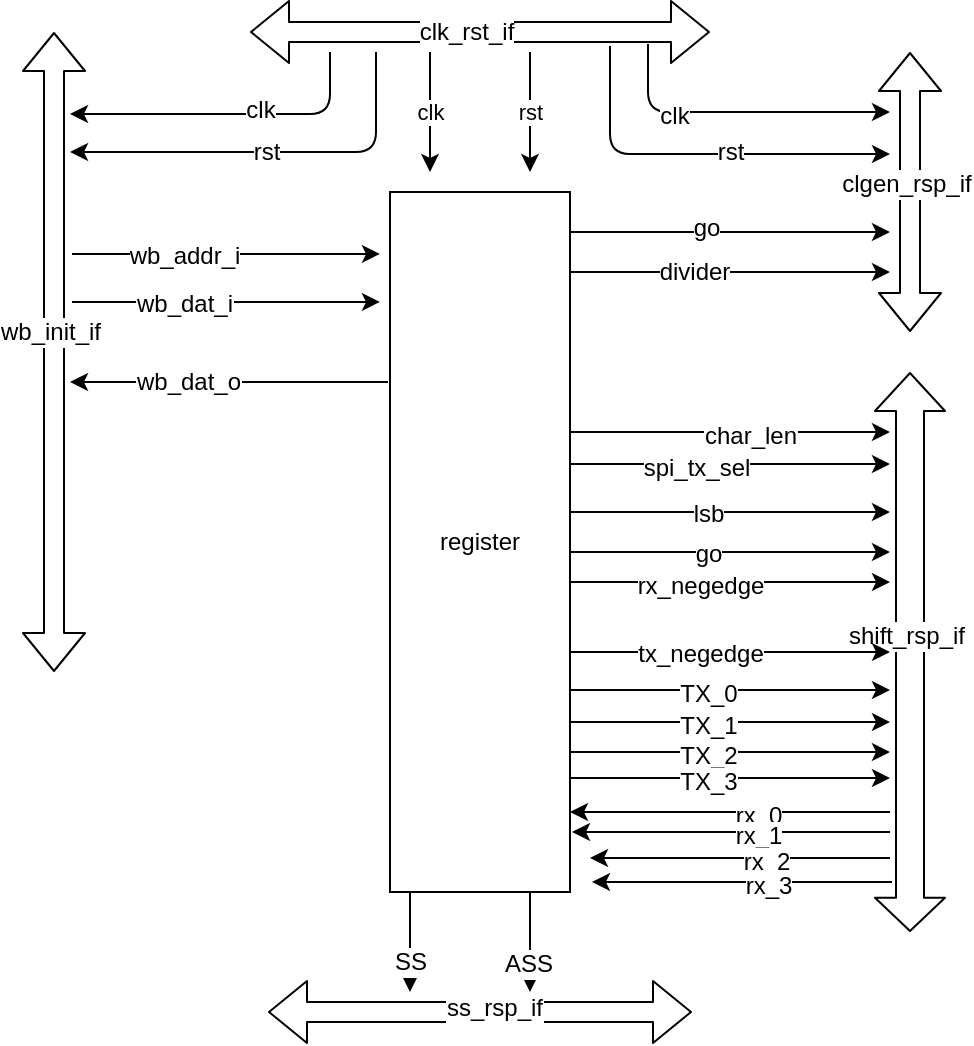 <mxfile version="14.0.5" type="github">
  <diagram id="4OCaX4ifmZY_FHk7Oeba" name="第 1 页">
    <mxGraphModel dx="992" dy="563" grid="1" gridSize="10" guides="1" tooltips="1" connect="1" arrows="1" fold="1" page="1" pageScale="1" pageWidth="827" pageHeight="1169" math="0" shadow="0">
      <root>
        <mxCell id="0" />
        <mxCell id="1" parent="0" />
        <mxCell id="09_labeagK0pEiCSfQSR-1" value="register" style="rounded=0;whiteSpace=wrap;html=1;" vertex="1" parent="1">
          <mxGeometry x="360" y="160" width="90" height="350" as="geometry" />
        </mxCell>
        <mxCell id="09_labeagK0pEiCSfQSR-2" value="" style="shape=flexArrow;endArrow=classic;startArrow=classic;html=1;" edge="1" parent="1">
          <mxGeometry width="50" height="50" relative="1" as="geometry">
            <mxPoint x="290" y="80" as="sourcePoint" />
            <mxPoint x="520" y="80" as="targetPoint" />
          </mxGeometry>
        </mxCell>
        <mxCell id="09_labeagK0pEiCSfQSR-3" value="clk_rst_if" style="text;html=1;resizable=0;points=[];align=center;verticalAlign=middle;labelBackgroundColor=#ffffff;" vertex="1" connectable="0" parent="09_labeagK0pEiCSfQSR-2">
          <mxGeometry x="-0.267" y="1" relative="1" as="geometry">
            <mxPoint x="23" y="1" as="offset" />
          </mxGeometry>
        </mxCell>
        <mxCell id="09_labeagK0pEiCSfQSR-4" value="clk" style="endArrow=classic;html=1;" edge="1" parent="1">
          <mxGeometry width="50" height="50" relative="1" as="geometry">
            <mxPoint x="380" y="90" as="sourcePoint" />
            <mxPoint x="380" y="150" as="targetPoint" />
          </mxGeometry>
        </mxCell>
        <mxCell id="09_labeagK0pEiCSfQSR-5" value="rst" style="endArrow=classic;html=1;" edge="1" parent="1">
          <mxGeometry width="50" height="50" relative="1" as="geometry">
            <mxPoint x="430" y="90" as="sourcePoint" />
            <mxPoint x="430" y="150" as="targetPoint" />
            <Array as="points">
              <mxPoint x="430" y="120" />
            </Array>
          </mxGeometry>
        </mxCell>
        <mxCell id="09_labeagK0pEiCSfQSR-6" value="" style="shape=flexArrow;endArrow=classic;startArrow=classic;html=1;" edge="1" parent="1">
          <mxGeometry width="50" height="50" relative="1" as="geometry">
            <mxPoint x="192" y="400" as="sourcePoint" />
            <mxPoint x="192" y="80" as="targetPoint" />
          </mxGeometry>
        </mxCell>
        <mxCell id="09_labeagK0pEiCSfQSR-7" value="wb_init_if" style="text;html=1;resizable=0;points=[];align=center;verticalAlign=middle;labelBackgroundColor=#ffffff;" vertex="1" connectable="0" parent="09_labeagK0pEiCSfQSR-6">
          <mxGeometry x="0.062" y="2" relative="1" as="geometry">
            <mxPoint as="offset" />
          </mxGeometry>
        </mxCell>
        <mxCell id="09_labeagK0pEiCSfQSR-8" value="" style="shape=flexArrow;endArrow=classic;startArrow=classic;html=1;" edge="1" parent="1">
          <mxGeometry width="50" height="50" relative="1" as="geometry">
            <mxPoint x="620" y="230" as="sourcePoint" />
            <mxPoint x="620" y="90" as="targetPoint" />
          </mxGeometry>
        </mxCell>
        <mxCell id="09_labeagK0pEiCSfQSR-9" value="clgen_rsp_if" style="text;html=1;resizable=0;points=[];align=center;verticalAlign=middle;labelBackgroundColor=#ffffff;" vertex="1" connectable="0" parent="09_labeagK0pEiCSfQSR-8">
          <mxGeometry x="0.062" y="2" relative="1" as="geometry">
            <mxPoint as="offset" />
          </mxGeometry>
        </mxCell>
        <mxCell id="09_labeagK0pEiCSfQSR-10" value="" style="endArrow=classic;html=1;" edge="1" parent="1">
          <mxGeometry width="50" height="50" relative="1" as="geometry">
            <mxPoint x="330" y="90" as="sourcePoint" />
            <mxPoint x="200" y="121" as="targetPoint" />
            <Array as="points">
              <mxPoint x="330" y="121" />
            </Array>
          </mxGeometry>
        </mxCell>
        <mxCell id="09_labeagK0pEiCSfQSR-11" value="clk" style="text;html=1;resizable=0;points=[];align=center;verticalAlign=middle;labelBackgroundColor=#ffffff;" vertex="1" connectable="0" parent="09_labeagK0pEiCSfQSR-10">
          <mxGeometry x="-0.18" y="-2" relative="1" as="geometry">
            <mxPoint as="offset" />
          </mxGeometry>
        </mxCell>
        <mxCell id="09_labeagK0pEiCSfQSR-12" value="" style="endArrow=classic;html=1;" edge="1" parent="1">
          <mxGeometry width="50" height="50" relative="1" as="geometry">
            <mxPoint x="353" y="90" as="sourcePoint" />
            <mxPoint x="200" y="140" as="targetPoint" />
            <Array as="points">
              <mxPoint x="353" y="140" />
            </Array>
          </mxGeometry>
        </mxCell>
        <mxCell id="09_labeagK0pEiCSfQSR-13" value="rst" style="text;html=1;resizable=0;points=[];align=center;verticalAlign=middle;labelBackgroundColor=#ffffff;" vertex="1" connectable="0" parent="09_labeagK0pEiCSfQSR-12">
          <mxGeometry x="0.035" relative="1" as="geometry">
            <mxPoint as="offset" />
          </mxGeometry>
        </mxCell>
        <mxCell id="09_labeagK0pEiCSfQSR-14" value="" style="endArrow=classic;html=1;" edge="1" parent="1">
          <mxGeometry width="50" height="50" relative="1" as="geometry">
            <mxPoint x="489" y="86" as="sourcePoint" />
            <mxPoint x="610" y="120" as="targetPoint" />
            <Array as="points">
              <mxPoint x="489" y="120" />
            </Array>
          </mxGeometry>
        </mxCell>
        <mxCell id="09_labeagK0pEiCSfQSR-15" value="clk" style="text;html=1;resizable=0;points=[];align=center;verticalAlign=middle;labelBackgroundColor=#ffffff;" vertex="1" connectable="0" parent="09_labeagK0pEiCSfQSR-14">
          <mxGeometry x="-0.4" y="-2" relative="1" as="geometry">
            <mxPoint as="offset" />
          </mxGeometry>
        </mxCell>
        <mxCell id="09_labeagK0pEiCSfQSR-16" value="" style="endArrow=classic;html=1;" edge="1" parent="1">
          <mxGeometry width="50" height="50" relative="1" as="geometry">
            <mxPoint x="470" y="87" as="sourcePoint" />
            <mxPoint x="610" y="141" as="targetPoint" />
            <Array as="points">
              <mxPoint x="470" y="141" />
            </Array>
          </mxGeometry>
        </mxCell>
        <mxCell id="09_labeagK0pEiCSfQSR-17" value="rst" style="text;html=1;resizable=0;points=[];align=center;verticalAlign=middle;labelBackgroundColor=#ffffff;" vertex="1" connectable="0" parent="09_labeagK0pEiCSfQSR-16">
          <mxGeometry x="-0.4" y="-2" relative="1" as="geometry">
            <mxPoint x="56" y="-3" as="offset" />
          </mxGeometry>
        </mxCell>
        <mxCell id="09_labeagK0pEiCSfQSR-18" value="" style="endArrow=classic;html=1;entryX=-0.067;entryY=0.742;entryDx=0;entryDy=0;entryPerimeter=0;" edge="1" parent="1">
          <mxGeometry width="50" height="50" relative="1" as="geometry">
            <mxPoint x="201" y="191" as="sourcePoint" />
            <mxPoint x="354.97" y="190.98" as="targetPoint" />
          </mxGeometry>
        </mxCell>
        <mxCell id="09_labeagK0pEiCSfQSR-19" value="wb_addr_i" style="text;html=1;resizable=0;points=[];align=center;verticalAlign=middle;labelBackgroundColor=#ffffff;" vertex="1" connectable="0" parent="09_labeagK0pEiCSfQSR-18">
          <mxGeometry x="-0.273" y="-1" relative="1" as="geometry">
            <mxPoint as="offset" />
          </mxGeometry>
        </mxCell>
        <mxCell id="09_labeagK0pEiCSfQSR-20" value="" style="endArrow=classic;html=1;entryX=-0.067;entryY=0.742;entryDx=0;entryDy=0;entryPerimeter=0;" edge="1" parent="1">
          <mxGeometry width="50" height="50" relative="1" as="geometry">
            <mxPoint x="201" y="215" as="sourcePoint" />
            <mxPoint x="354.97" y="214.98" as="targetPoint" />
          </mxGeometry>
        </mxCell>
        <mxCell id="09_labeagK0pEiCSfQSR-21" value="wb_dat_i" style="text;html=1;resizable=0;points=[];align=center;verticalAlign=middle;labelBackgroundColor=#ffffff;" vertex="1" connectable="0" parent="09_labeagK0pEiCSfQSR-20">
          <mxGeometry x="-0.273" y="-1" relative="1" as="geometry">
            <mxPoint as="offset" />
          </mxGeometry>
        </mxCell>
        <mxCell id="09_labeagK0pEiCSfQSR-22" value="" style="endArrow=classic;html=1;" edge="1" parent="1">
          <mxGeometry width="50" height="50" relative="1" as="geometry">
            <mxPoint x="359" y="255" as="sourcePoint" />
            <mxPoint x="200" y="255" as="targetPoint" />
          </mxGeometry>
        </mxCell>
        <mxCell id="09_labeagK0pEiCSfQSR-23" value="wb_dat_o" style="text;html=1;resizable=0;points=[];align=center;verticalAlign=middle;labelBackgroundColor=#ffffff;" vertex="1" connectable="0" parent="09_labeagK0pEiCSfQSR-22">
          <mxGeometry x="-0.273" y="-1" relative="1" as="geometry">
            <mxPoint x="-42" y="1" as="offset" />
          </mxGeometry>
        </mxCell>
        <mxCell id="09_labeagK0pEiCSfQSR-24" value="" style="endArrow=classic;html=1;" edge="1" parent="1">
          <mxGeometry width="50" height="50" relative="1" as="geometry">
            <mxPoint x="450" y="180" as="sourcePoint" />
            <mxPoint x="610" y="180" as="targetPoint" />
          </mxGeometry>
        </mxCell>
        <mxCell id="09_labeagK0pEiCSfQSR-25" value="go" style="text;html=1;resizable=0;points=[];align=center;verticalAlign=middle;labelBackgroundColor=#ffffff;" vertex="1" connectable="0" parent="09_labeagK0pEiCSfQSR-24">
          <mxGeometry x="-0.152" y="2" relative="1" as="geometry">
            <mxPoint as="offset" />
          </mxGeometry>
        </mxCell>
        <mxCell id="09_labeagK0pEiCSfQSR-26" value="" style="endArrow=classic;html=1;" edge="1" parent="1">
          <mxGeometry width="50" height="50" relative="1" as="geometry">
            <mxPoint x="450" y="200" as="sourcePoint" />
            <mxPoint x="610" y="200" as="targetPoint" />
          </mxGeometry>
        </mxCell>
        <mxCell id="09_labeagK0pEiCSfQSR-27" value="divider" style="text;html=1;resizable=0;points=[];align=center;verticalAlign=middle;labelBackgroundColor=#ffffff;" vertex="1" connectable="0" parent="09_labeagK0pEiCSfQSR-26">
          <mxGeometry x="-0.228" relative="1" as="geometry">
            <mxPoint as="offset" />
          </mxGeometry>
        </mxCell>
        <mxCell id="09_labeagK0pEiCSfQSR-28" value="" style="shape=flexArrow;endArrow=classic;startArrow=classic;html=1;width=14;startSize=5.2;" edge="1" parent="1">
          <mxGeometry width="50" height="50" relative="1" as="geometry">
            <mxPoint x="620" y="530" as="sourcePoint" />
            <mxPoint x="620" y="250" as="targetPoint" />
          </mxGeometry>
        </mxCell>
        <mxCell id="09_labeagK0pEiCSfQSR-29" value="shift_rsp_if" style="text;html=1;resizable=0;points=[];align=center;verticalAlign=middle;labelBackgroundColor=#ffffff;" vertex="1" connectable="0" parent="09_labeagK0pEiCSfQSR-28">
          <mxGeometry x="0.062" y="2" relative="1" as="geometry">
            <mxPoint as="offset" />
          </mxGeometry>
        </mxCell>
        <mxCell id="09_labeagK0pEiCSfQSR-30" value="" style="shape=flexArrow;endArrow=classic;startArrow=classic;html=1;" edge="1" parent="1">
          <mxGeometry width="50" height="50" relative="1" as="geometry">
            <mxPoint x="299" y="570" as="sourcePoint" />
            <mxPoint x="511" y="570" as="targetPoint" />
          </mxGeometry>
        </mxCell>
        <mxCell id="09_labeagK0pEiCSfQSR-31" value="ss_rsp_if" style="text;html=1;resizable=0;points=[];align=center;verticalAlign=middle;labelBackgroundColor=#ffffff;" vertex="1" connectable="0" parent="09_labeagK0pEiCSfQSR-30">
          <mxGeometry x="0.062" y="2" relative="1" as="geometry">
            <mxPoint as="offset" />
          </mxGeometry>
        </mxCell>
        <mxCell id="09_labeagK0pEiCSfQSR-32" style="edgeStyle=orthogonalEdgeStyle;rounded=0;orthogonalLoop=1;jettySize=auto;html=1;exitX=0.5;exitY=1;exitDx=0;exitDy=0;" edge="1" parent="1" source="09_labeagK0pEiCSfQSR-1" target="09_labeagK0pEiCSfQSR-1">
          <mxGeometry relative="1" as="geometry" />
        </mxCell>
        <mxCell id="09_labeagK0pEiCSfQSR-33" value="" style="endArrow=classic;html=1;" edge="1" parent="1">
          <mxGeometry width="50" height="50" relative="1" as="geometry">
            <mxPoint x="450" y="280" as="sourcePoint" />
            <mxPoint x="610" y="280" as="targetPoint" />
          </mxGeometry>
        </mxCell>
        <mxCell id="09_labeagK0pEiCSfQSR-34" value="char_len" style="text;html=1;resizable=0;points=[];align=center;verticalAlign=middle;labelBackgroundColor=#ffffff;" vertex="1" connectable="0" parent="09_labeagK0pEiCSfQSR-33">
          <mxGeometry x="0.122" y="-2" relative="1" as="geometry">
            <mxPoint as="offset" />
          </mxGeometry>
        </mxCell>
        <mxCell id="09_labeagK0pEiCSfQSR-35" value="" style="endArrow=classic;html=1;" edge="1" parent="1">
          <mxGeometry width="50" height="50" relative="1" as="geometry">
            <mxPoint x="450" y="296" as="sourcePoint" />
            <mxPoint x="610" y="296" as="targetPoint" />
          </mxGeometry>
        </mxCell>
        <mxCell id="09_labeagK0pEiCSfQSR-36" value="spi_tx_sel" style="text;html=1;resizable=0;points=[];align=center;verticalAlign=middle;labelBackgroundColor=#ffffff;" vertex="1" connectable="0" parent="09_labeagK0pEiCSfQSR-35">
          <mxGeometry x="-0.215" y="-2" relative="1" as="geometry">
            <mxPoint as="offset" />
          </mxGeometry>
        </mxCell>
        <mxCell id="09_labeagK0pEiCSfQSR-37" value="" style="endArrow=classic;html=1;" edge="1" parent="1">
          <mxGeometry width="50" height="50" relative="1" as="geometry">
            <mxPoint x="450" y="320" as="sourcePoint" />
            <mxPoint x="610" y="320" as="targetPoint" />
          </mxGeometry>
        </mxCell>
        <mxCell id="09_labeagK0pEiCSfQSR-38" value="lsb" style="text;html=1;resizable=0;points=[];align=center;verticalAlign=middle;labelBackgroundColor=#ffffff;" vertex="1" connectable="0" parent="09_labeagK0pEiCSfQSR-37">
          <mxGeometry x="-0.14" y="-1" relative="1" as="geometry">
            <mxPoint as="offset" />
          </mxGeometry>
        </mxCell>
        <mxCell id="09_labeagK0pEiCSfQSR-39" value="" style="endArrow=classic;html=1;" edge="1" parent="1">
          <mxGeometry width="50" height="50" relative="1" as="geometry">
            <mxPoint x="450" y="340" as="sourcePoint" />
            <mxPoint x="610" y="340" as="targetPoint" />
          </mxGeometry>
        </mxCell>
        <mxCell id="09_labeagK0pEiCSfQSR-40" value="go" style="text;html=1;resizable=0;points=[];align=center;verticalAlign=middle;labelBackgroundColor=#ffffff;" vertex="1" connectable="0" parent="09_labeagK0pEiCSfQSR-39">
          <mxGeometry x="-0.14" y="-1" relative="1" as="geometry">
            <mxPoint as="offset" />
          </mxGeometry>
        </mxCell>
        <mxCell id="09_labeagK0pEiCSfQSR-41" value="" style="endArrow=classic;html=1;" edge="1" parent="1">
          <mxGeometry width="50" height="50" relative="1" as="geometry">
            <mxPoint x="450" y="355" as="sourcePoint" />
            <mxPoint x="610" y="355" as="targetPoint" />
          </mxGeometry>
        </mxCell>
        <mxCell id="09_labeagK0pEiCSfQSR-42" value="rx_negedge" style="text;html=1;resizable=0;points=[];align=center;verticalAlign=middle;labelBackgroundColor=#ffffff;" vertex="1" connectable="0" parent="09_labeagK0pEiCSfQSR-41">
          <mxGeometry x="-0.189" y="-2" relative="1" as="geometry">
            <mxPoint as="offset" />
          </mxGeometry>
        </mxCell>
        <mxCell id="09_labeagK0pEiCSfQSR-43" value="" style="endArrow=classic;html=1;" edge="1" parent="1">
          <mxGeometry width="50" height="50" relative="1" as="geometry">
            <mxPoint x="450" y="390" as="sourcePoint" />
            <mxPoint x="610" y="390" as="targetPoint" />
          </mxGeometry>
        </mxCell>
        <mxCell id="09_labeagK0pEiCSfQSR-44" value="tx_negedge" style="text;html=1;resizable=0;points=[];align=center;verticalAlign=middle;labelBackgroundColor=#ffffff;" vertex="1" connectable="0" parent="09_labeagK0pEiCSfQSR-43">
          <mxGeometry x="-0.19" y="-1" relative="1" as="geometry">
            <mxPoint as="offset" />
          </mxGeometry>
        </mxCell>
        <mxCell id="09_labeagK0pEiCSfQSR-45" value="" style="endArrow=classic;html=1;" edge="1" parent="1">
          <mxGeometry width="50" height="50" relative="1" as="geometry">
            <mxPoint x="450" y="409" as="sourcePoint" />
            <mxPoint x="610" y="409" as="targetPoint" />
          </mxGeometry>
        </mxCell>
        <mxCell id="09_labeagK0pEiCSfQSR-46" value="TX_0" style="text;html=1;resizable=0;points=[];align=center;verticalAlign=middle;labelBackgroundColor=#ffffff;" vertex="1" connectable="0" parent="09_labeagK0pEiCSfQSR-45">
          <mxGeometry x="-0.14" y="-2" relative="1" as="geometry">
            <mxPoint as="offset" />
          </mxGeometry>
        </mxCell>
        <mxCell id="09_labeagK0pEiCSfQSR-47" value="" style="endArrow=classic;html=1;" edge="1" parent="1">
          <mxGeometry width="50" height="50" relative="1" as="geometry">
            <mxPoint x="370" y="510" as="sourcePoint" />
            <mxPoint x="370" y="560" as="targetPoint" />
          </mxGeometry>
        </mxCell>
        <mxCell id="09_labeagK0pEiCSfQSR-48" value="SS" style="text;html=1;resizable=0;points=[];align=center;verticalAlign=middle;labelBackgroundColor=#ffffff;" vertex="1" connectable="0" parent="09_labeagK0pEiCSfQSR-47">
          <mxGeometry x="0.376" relative="1" as="geometry">
            <mxPoint as="offset" />
          </mxGeometry>
        </mxCell>
        <mxCell id="09_labeagK0pEiCSfQSR-49" value="" style="endArrow=classic;html=1;" edge="1" parent="1">
          <mxGeometry width="50" height="50" relative="1" as="geometry">
            <mxPoint x="430" y="510" as="sourcePoint" />
            <mxPoint x="430" y="560" as="targetPoint" />
          </mxGeometry>
        </mxCell>
        <mxCell id="09_labeagK0pEiCSfQSR-50" value="ASS" style="text;html=1;resizable=0;points=[];align=center;verticalAlign=middle;labelBackgroundColor=#ffffff;" vertex="1" connectable="0" parent="09_labeagK0pEiCSfQSR-49">
          <mxGeometry x="0.416" y="-1" relative="1" as="geometry">
            <mxPoint as="offset" />
          </mxGeometry>
        </mxCell>
        <mxCell id="09_labeagK0pEiCSfQSR-51" value="" style="endArrow=classic;html=1;" edge="1" parent="1">
          <mxGeometry width="50" height="50" relative="1" as="geometry">
            <mxPoint x="450" y="425" as="sourcePoint" />
            <mxPoint x="610" y="425" as="targetPoint" />
          </mxGeometry>
        </mxCell>
        <mxCell id="09_labeagK0pEiCSfQSR-52" value="TX_1" style="text;html=1;resizable=0;points=[];align=center;verticalAlign=middle;labelBackgroundColor=#ffffff;" vertex="1" connectable="0" parent="09_labeagK0pEiCSfQSR-51">
          <mxGeometry x="-0.14" y="-2" relative="1" as="geometry">
            <mxPoint as="offset" />
          </mxGeometry>
        </mxCell>
        <mxCell id="09_labeagK0pEiCSfQSR-53" value="" style="endArrow=classic;html=1;" edge="1" parent="1">
          <mxGeometry width="50" height="50" relative="1" as="geometry">
            <mxPoint x="450" y="440" as="sourcePoint" />
            <mxPoint x="610" y="440" as="targetPoint" />
          </mxGeometry>
        </mxCell>
        <mxCell id="09_labeagK0pEiCSfQSR-54" value="TX_2" style="text;html=1;resizable=0;points=[];align=center;verticalAlign=middle;labelBackgroundColor=#ffffff;" vertex="1" connectable="0" parent="09_labeagK0pEiCSfQSR-53">
          <mxGeometry x="-0.14" y="-2" relative="1" as="geometry">
            <mxPoint as="offset" />
          </mxGeometry>
        </mxCell>
        <mxCell id="09_labeagK0pEiCSfQSR-55" value="" style="endArrow=classic;html=1;" edge="1" parent="1">
          <mxGeometry width="50" height="50" relative="1" as="geometry">
            <mxPoint x="450" y="453" as="sourcePoint" />
            <mxPoint x="610" y="453" as="targetPoint" />
          </mxGeometry>
        </mxCell>
        <mxCell id="09_labeagK0pEiCSfQSR-56" value="TX_3" style="text;html=1;resizable=0;points=[];align=center;verticalAlign=middle;labelBackgroundColor=#ffffff;" vertex="1" connectable="0" parent="09_labeagK0pEiCSfQSR-55">
          <mxGeometry x="-0.14" y="-2" relative="1" as="geometry">
            <mxPoint as="offset" />
          </mxGeometry>
        </mxCell>
        <mxCell id="09_labeagK0pEiCSfQSR-57" value="" style="endArrow=classic;html=1;" edge="1" parent="1">
          <mxGeometry width="50" height="50" relative="1" as="geometry">
            <mxPoint x="610" y="470" as="sourcePoint" />
            <mxPoint x="450" y="470" as="targetPoint" />
          </mxGeometry>
        </mxCell>
        <mxCell id="09_labeagK0pEiCSfQSR-58" value="rx_0" style="text;html=1;resizable=0;points=[];align=center;verticalAlign=middle;labelBackgroundColor=#ffffff;" vertex="1" connectable="0" parent="09_labeagK0pEiCSfQSR-57">
          <mxGeometry x="-0.171" y="2" relative="1" as="geometry">
            <mxPoint as="offset" />
          </mxGeometry>
        </mxCell>
        <mxCell id="09_labeagK0pEiCSfQSR-59" value="" style="endArrow=classic;html=1;" edge="1" parent="1">
          <mxGeometry width="50" height="50" relative="1" as="geometry">
            <mxPoint x="610" y="480" as="sourcePoint" />
            <mxPoint x="451" y="480" as="targetPoint" />
          </mxGeometry>
        </mxCell>
        <mxCell id="09_labeagK0pEiCSfQSR-60" value="rx_1" style="text;html=1;resizable=0;points=[];align=center;verticalAlign=middle;labelBackgroundColor=#ffffff;" vertex="1" connectable="0" parent="09_labeagK0pEiCSfQSR-59">
          <mxGeometry x="-0.171" y="2" relative="1" as="geometry">
            <mxPoint as="offset" />
          </mxGeometry>
        </mxCell>
        <mxCell id="09_labeagK0pEiCSfQSR-61" value="" style="endArrow=classic;html=1;" edge="1" parent="1">
          <mxGeometry width="50" height="50" relative="1" as="geometry">
            <mxPoint x="610" y="493" as="sourcePoint" />
            <mxPoint x="460" y="493" as="targetPoint" />
          </mxGeometry>
        </mxCell>
        <mxCell id="09_labeagK0pEiCSfQSR-62" value="rx_2" style="text;html=1;resizable=0;points=[];align=center;verticalAlign=middle;labelBackgroundColor=#ffffff;" vertex="1" connectable="0" parent="09_labeagK0pEiCSfQSR-61">
          <mxGeometry x="-0.171" y="2" relative="1" as="geometry">
            <mxPoint as="offset" />
          </mxGeometry>
        </mxCell>
        <mxCell id="09_labeagK0pEiCSfQSR-63" value="" style="endArrow=classic;html=1;" edge="1" parent="1">
          <mxGeometry width="50" height="50" relative="1" as="geometry">
            <mxPoint x="611" y="505" as="sourcePoint" />
            <mxPoint x="461" y="505" as="targetPoint" />
          </mxGeometry>
        </mxCell>
        <mxCell id="09_labeagK0pEiCSfQSR-64" value="rx_3" style="text;html=1;resizable=0;points=[];align=center;verticalAlign=middle;labelBackgroundColor=#ffffff;" vertex="1" connectable="0" parent="09_labeagK0pEiCSfQSR-63">
          <mxGeometry x="-0.171" y="2" relative="1" as="geometry">
            <mxPoint as="offset" />
          </mxGeometry>
        </mxCell>
      </root>
    </mxGraphModel>
  </diagram>
</mxfile>
